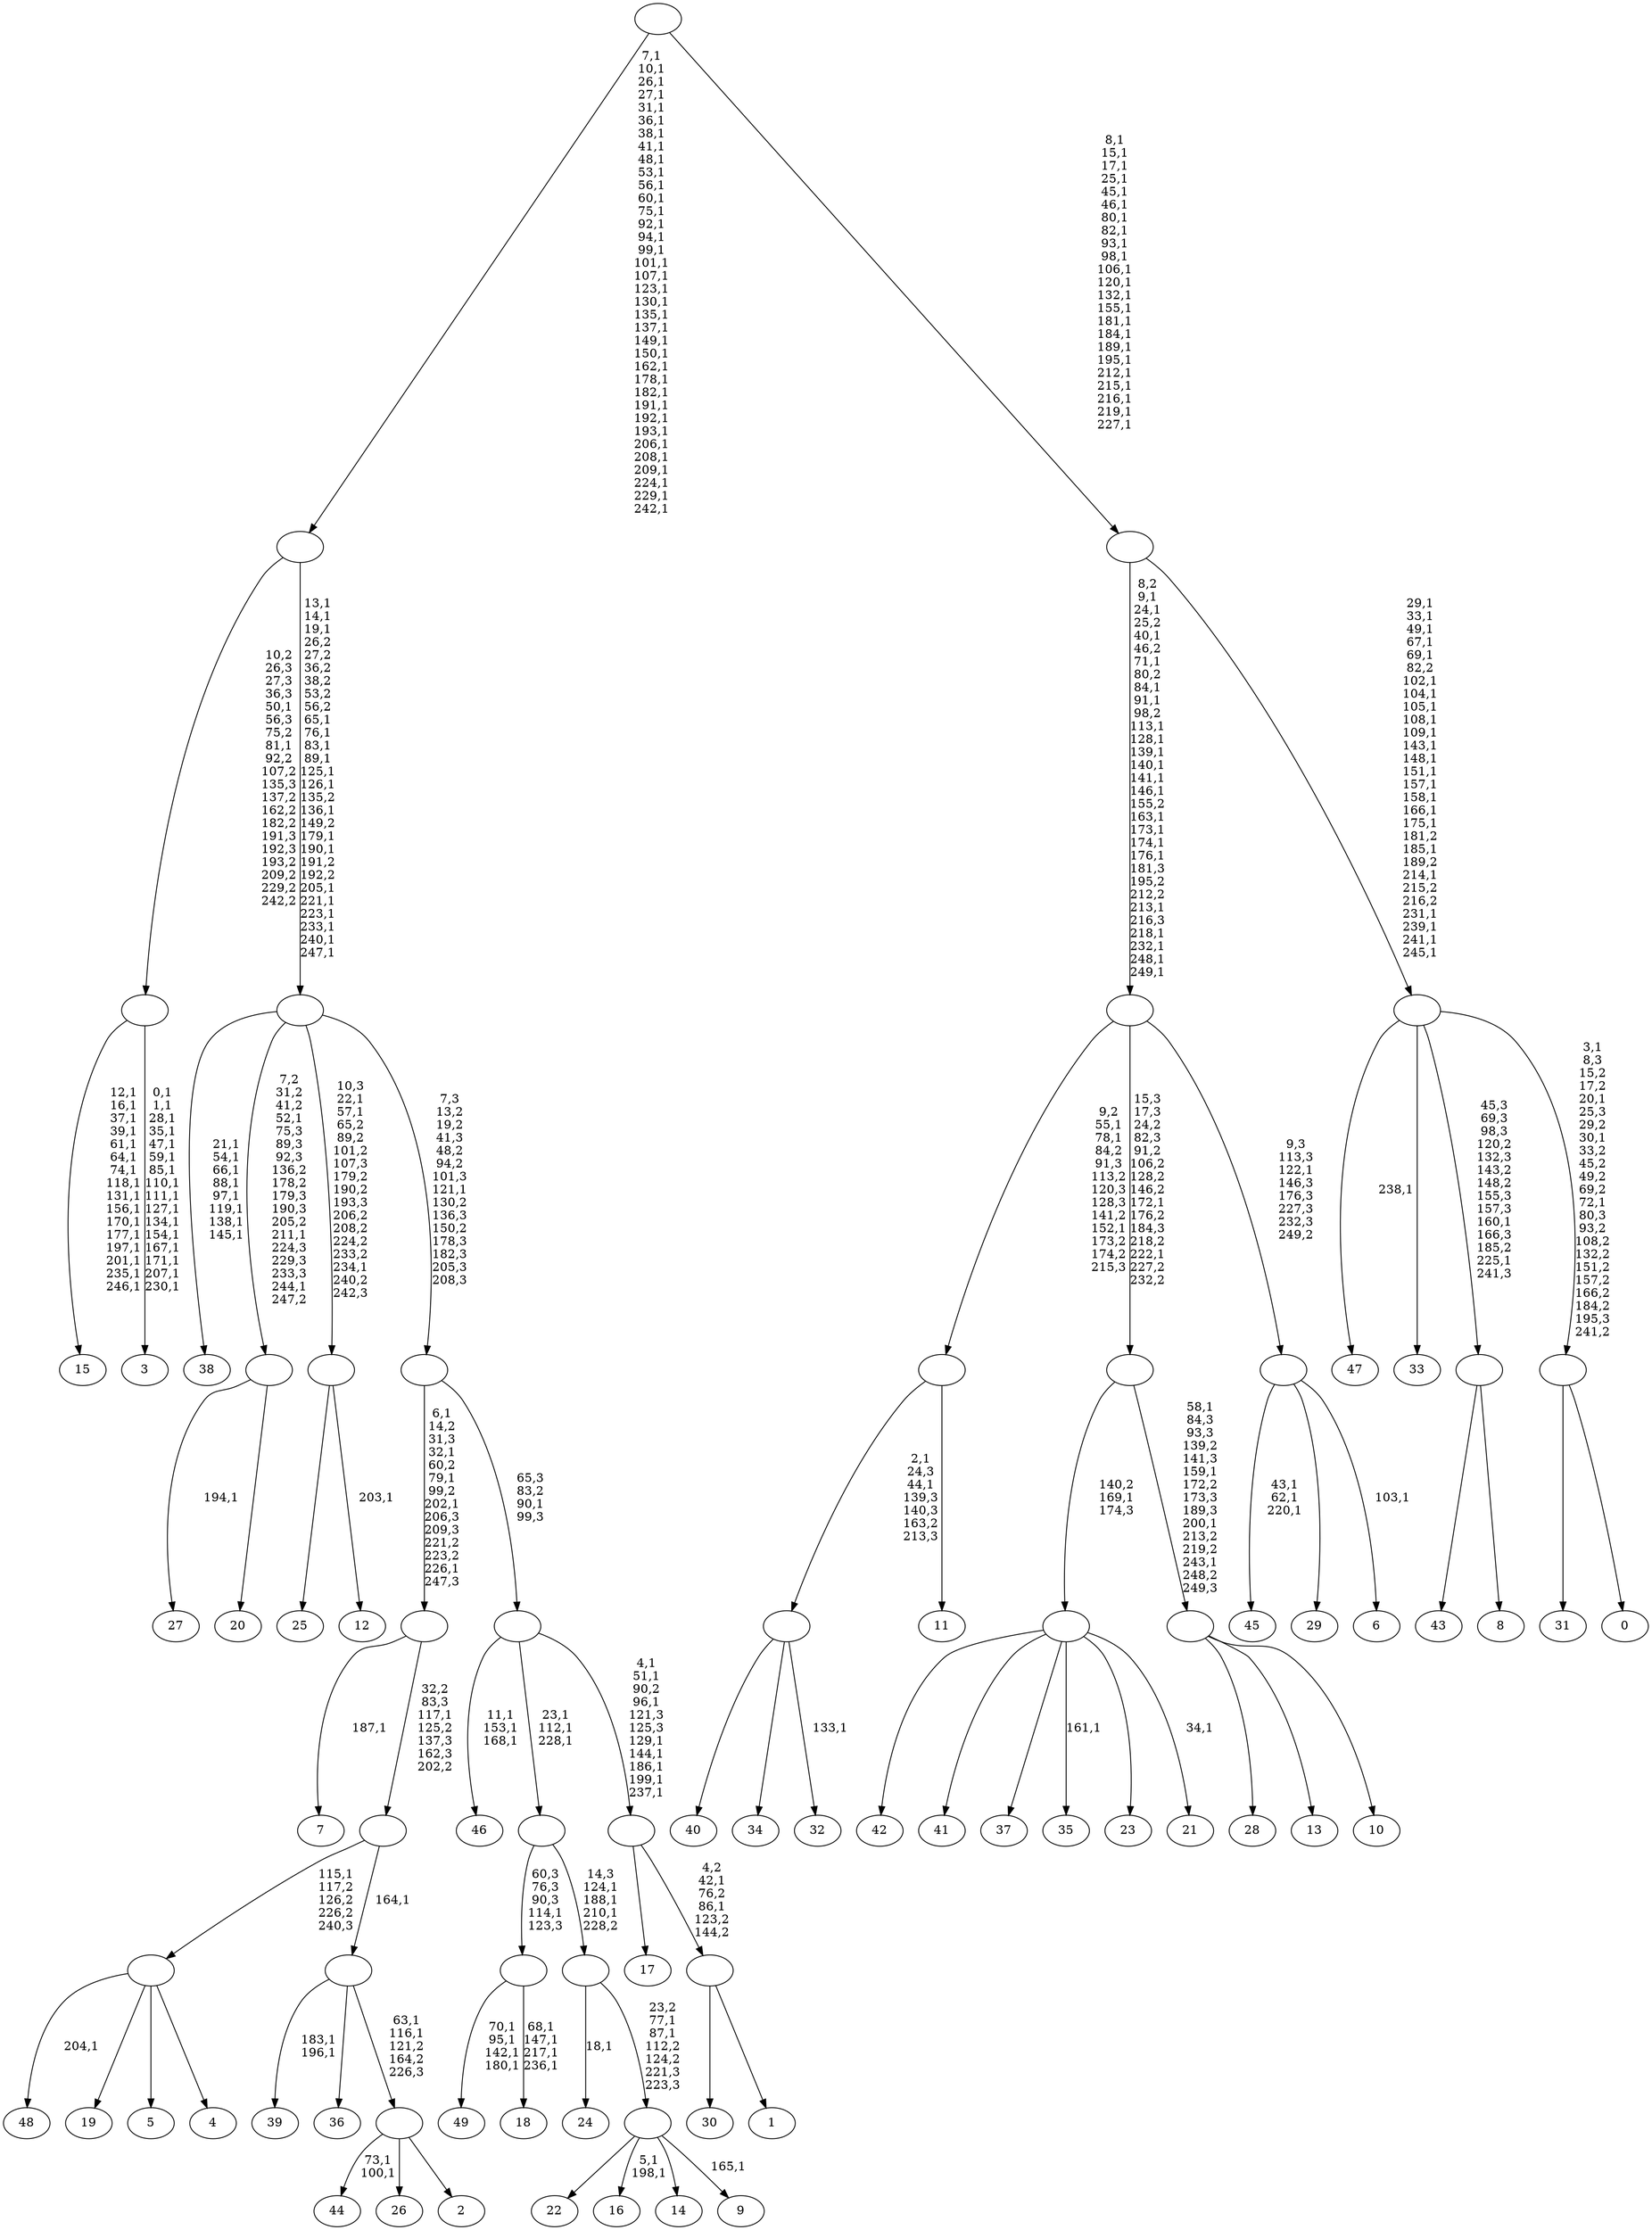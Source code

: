 digraph T {
	300 [label="49"]
	295 [label="48"]
	293 [label="47"]
	291 [label="46"]
	287 [label="45"]
	283 [label="44"]
	280 [label="43"]
	279 [label="42"]
	278 [label="41"]
	277 [label="40"]
	276 [label="39"]
	273 [label="38"]
	264 [label="37"]
	263 [label="36"]
	262 [label="35"]
	260 [label="34"]
	259 [label="33"]
	258 [label="32"]
	256 [label=""]
	254 [label="31"]
	253 [label="30"]
	252 [label="29"]
	251 [label="28"]
	250 [label="27"]
	248 [label="26"]
	247 [label="25"]
	246 [label="24"]
	244 [label="23"]
	243 [label="22"]
	242 [label="21"]
	240 [label=""]
	239 [label="20"]
	238 [label=""]
	235 [label="19"]
	234 [label="18"]
	229 [label=""]
	228 [label="17"]
	227 [label="16"]
	224 [label="15"]
	207 [label="14"]
	206 [label="13"]
	205 [label="12"]
	203 [label=""]
	200 [label="11"]
	199 [label=""]
	196 [label="10"]
	195 [label=""]
	191 [label=""]
	189 [label="9"]
	187 [label=""]
	185 [label=""]
	182 [label=""]
	179 [label="8"]
	178 [label=""]
	176 [label="7"]
	174 [label="6"]
	172 [label=""]
	171 [label=""]
	150 [label="5"]
	149 [label="4"]
	148 [label=""]
	147 [label="3"]
	130 [label=""]
	128 [label="2"]
	127 [label=""]
	125 [label=""]
	124 [label=""]
	123 [label=""]
	118 [label="1"]
	117 [label=""]
	115 [label=""]
	107 [label=""]
	106 [label=""]
	105 [label=""]
	87 [label=""]
	51 [label="0"]
	50 [label=""]
	46 [label=""]
	23 [label=""]
	0 [label=""]
	256 -> 258 [label="133,1"]
	256 -> 277 [label=""]
	256 -> 260 [label=""]
	240 -> 242 [label="34,1"]
	240 -> 262 [label="161,1"]
	240 -> 279 [label=""]
	240 -> 278 [label=""]
	240 -> 264 [label=""]
	240 -> 244 [label=""]
	238 -> 250 [label="194,1"]
	238 -> 239 [label=""]
	229 -> 234 [label="68,1\n147,1\n217,1\n236,1"]
	229 -> 300 [label="70,1\n95,1\n142,1\n180,1"]
	203 -> 205 [label="203,1"]
	203 -> 247 [label=""]
	199 -> 256 [label="2,1\n24,3\n44,1\n139,3\n140,3\n163,2\n213,3"]
	199 -> 200 [label=""]
	195 -> 251 [label=""]
	195 -> 206 [label=""]
	195 -> 196 [label=""]
	191 -> 195 [label="58,1\n84,3\n93,3\n139,2\n141,3\n159,1\n172,2\n173,3\n189,3\n200,1\n213,2\n219,2\n243,1\n248,2\n249,3"]
	191 -> 240 [label="140,2\n169,1\n174,3"]
	187 -> 189 [label="165,1"]
	187 -> 227 [label="5,1\n198,1"]
	187 -> 243 [label=""]
	187 -> 207 [label=""]
	185 -> 187 [label="23,2\n77,1\n87,1\n112,2\n124,2\n221,3\n223,3"]
	185 -> 246 [label="18,1"]
	182 -> 185 [label="14,3\n124,1\n188,1\n210,1\n228,2"]
	182 -> 229 [label="60,3\n76,3\n90,3\n114,1\n123,3"]
	178 -> 280 [label=""]
	178 -> 179 [label=""]
	172 -> 174 [label="103,1"]
	172 -> 287 [label="43,1\n62,1\n220,1"]
	172 -> 252 [label=""]
	171 -> 191 [label="15,3\n17,3\n24,2\n82,3\n91,2\n106,2\n128,2\n146,2\n172,1\n176,2\n184,3\n218,2\n222,1\n227,2\n232,2"]
	171 -> 199 [label="9,2\n55,1\n78,1\n84,2\n91,3\n113,2\n120,3\n128,3\n141,2\n152,1\n173,2\n174,2\n215,3"]
	171 -> 172 [label="9,3\n113,3\n122,1\n146,3\n176,3\n227,3\n232,3\n249,2"]
	148 -> 295 [label="204,1"]
	148 -> 235 [label=""]
	148 -> 150 [label=""]
	148 -> 149 [label=""]
	130 -> 147 [label="0,1\n1,1\n28,1\n35,1\n47,1\n59,1\n85,1\n110,1\n111,1\n127,1\n134,1\n154,1\n167,1\n171,1\n207,1\n230,1"]
	130 -> 224 [label="12,1\n16,1\n37,1\n39,1\n61,1\n64,1\n74,1\n118,1\n131,1\n156,1\n170,1\n177,1\n197,1\n201,1\n235,1\n246,1"]
	127 -> 283 [label="73,1\n100,1"]
	127 -> 248 [label=""]
	127 -> 128 [label=""]
	125 -> 127 [label="63,1\n116,1\n121,2\n164,2\n226,3"]
	125 -> 276 [label="183,1\n196,1"]
	125 -> 263 [label=""]
	124 -> 148 [label="115,1\n117,2\n126,2\n226,2\n240,3"]
	124 -> 125 [label="164,1"]
	123 -> 176 [label="187,1"]
	123 -> 124 [label="32,2\n83,3\n117,1\n125,2\n137,3\n162,3\n202,2"]
	117 -> 253 [label=""]
	117 -> 118 [label=""]
	115 -> 117 [label="4,2\n42,1\n76,2\n86,1\n123,2\n144,2"]
	115 -> 228 [label=""]
	107 -> 115 [label="4,1\n51,1\n90,2\n96,1\n121,3\n125,3\n129,1\n144,1\n186,1\n199,1\n237,1"]
	107 -> 182 [label="23,1\n112,1\n228,1"]
	107 -> 291 [label="11,1\n153,1\n168,1"]
	106 -> 123 [label="6,1\n14,2\n31,3\n32,1\n60,2\n79,1\n99,2\n202,1\n206,3\n209,3\n221,2\n223,2\n226,1\n247,3"]
	106 -> 107 [label="65,3\n83,2\n90,1\n99,3"]
	105 -> 203 [label="10,3\n22,1\n57,1\n65,2\n89,2\n101,2\n107,3\n179,2\n190,2\n193,3\n206,2\n208,2\n224,2\n233,2\n234,1\n240,2\n242,3"]
	105 -> 238 [label="7,2\n31,2\n41,2\n52,1\n75,3\n89,3\n92,3\n136,2\n178,2\n179,3\n190,3\n205,2\n211,1\n224,3\n229,3\n233,3\n244,1\n247,2"]
	105 -> 273 [label="21,1\n54,1\n66,1\n88,1\n97,1\n119,1\n138,1\n145,1"]
	105 -> 106 [label="7,3\n13,2\n19,2\n41,3\n48,2\n94,2\n101,3\n121,1\n130,2\n136,3\n150,2\n178,3\n182,3\n205,3\n208,3"]
	87 -> 105 [label="13,1\n14,1\n19,1\n26,2\n27,2\n36,2\n38,2\n53,2\n56,2\n65,1\n76,1\n83,1\n89,1\n125,1\n126,1\n135,2\n136,1\n149,2\n179,1\n190,1\n191,2\n192,2\n205,1\n221,1\n223,1\n233,1\n240,1\n247,1"]
	87 -> 130 [label="10,2\n26,3\n27,3\n36,3\n50,1\n56,3\n75,2\n81,1\n92,2\n107,2\n135,3\n137,2\n162,2\n182,2\n191,3\n192,3\n193,2\n209,2\n229,2\n242,2"]
	50 -> 254 [label=""]
	50 -> 51 [label=""]
	46 -> 50 [label="3,1\n8,3\n15,2\n17,2\n20,1\n25,3\n29,2\n30,1\n33,2\n45,2\n49,2\n69,2\n72,1\n80,3\n93,2\n108,2\n132,2\n151,2\n157,2\n166,2\n184,2\n195,3\n241,2"]
	46 -> 178 [label="45,3\n69,3\n98,3\n120,2\n132,3\n143,2\n148,2\n155,3\n157,3\n160,1\n166,3\n185,2\n225,1\n241,3"]
	46 -> 293 [label="238,1"]
	46 -> 259 [label=""]
	23 -> 46 [label="29,1\n33,1\n49,1\n67,1\n69,1\n82,2\n102,1\n104,1\n105,1\n108,1\n109,1\n143,1\n148,1\n151,1\n157,1\n158,1\n166,1\n175,1\n181,2\n185,1\n189,2\n214,1\n215,2\n216,2\n231,1\n239,1\n241,1\n245,1"]
	23 -> 171 [label="8,2\n9,1\n24,1\n25,2\n40,1\n46,2\n71,1\n80,2\n84,1\n91,1\n98,2\n113,1\n128,1\n139,1\n140,1\n141,1\n146,1\n155,2\n163,1\n173,1\n174,1\n176,1\n181,3\n195,2\n212,2\n213,1\n216,3\n218,1\n232,1\n248,1\n249,1"]
	0 -> 23 [label="8,1\n15,1\n17,1\n25,1\n45,1\n46,1\n80,1\n82,1\n93,1\n98,1\n106,1\n120,1\n132,1\n155,1\n181,1\n184,1\n189,1\n195,1\n212,1\n215,1\n216,1\n219,1\n227,1"]
	0 -> 87 [label="7,1\n10,1\n26,1\n27,1\n31,1\n36,1\n38,1\n41,1\n48,1\n53,1\n56,1\n60,1\n75,1\n92,1\n94,1\n99,1\n101,1\n107,1\n123,1\n130,1\n135,1\n137,1\n149,1\n150,1\n162,1\n178,1\n182,1\n191,1\n192,1\n193,1\n206,1\n208,1\n209,1\n224,1\n229,1\n242,1"]
}
